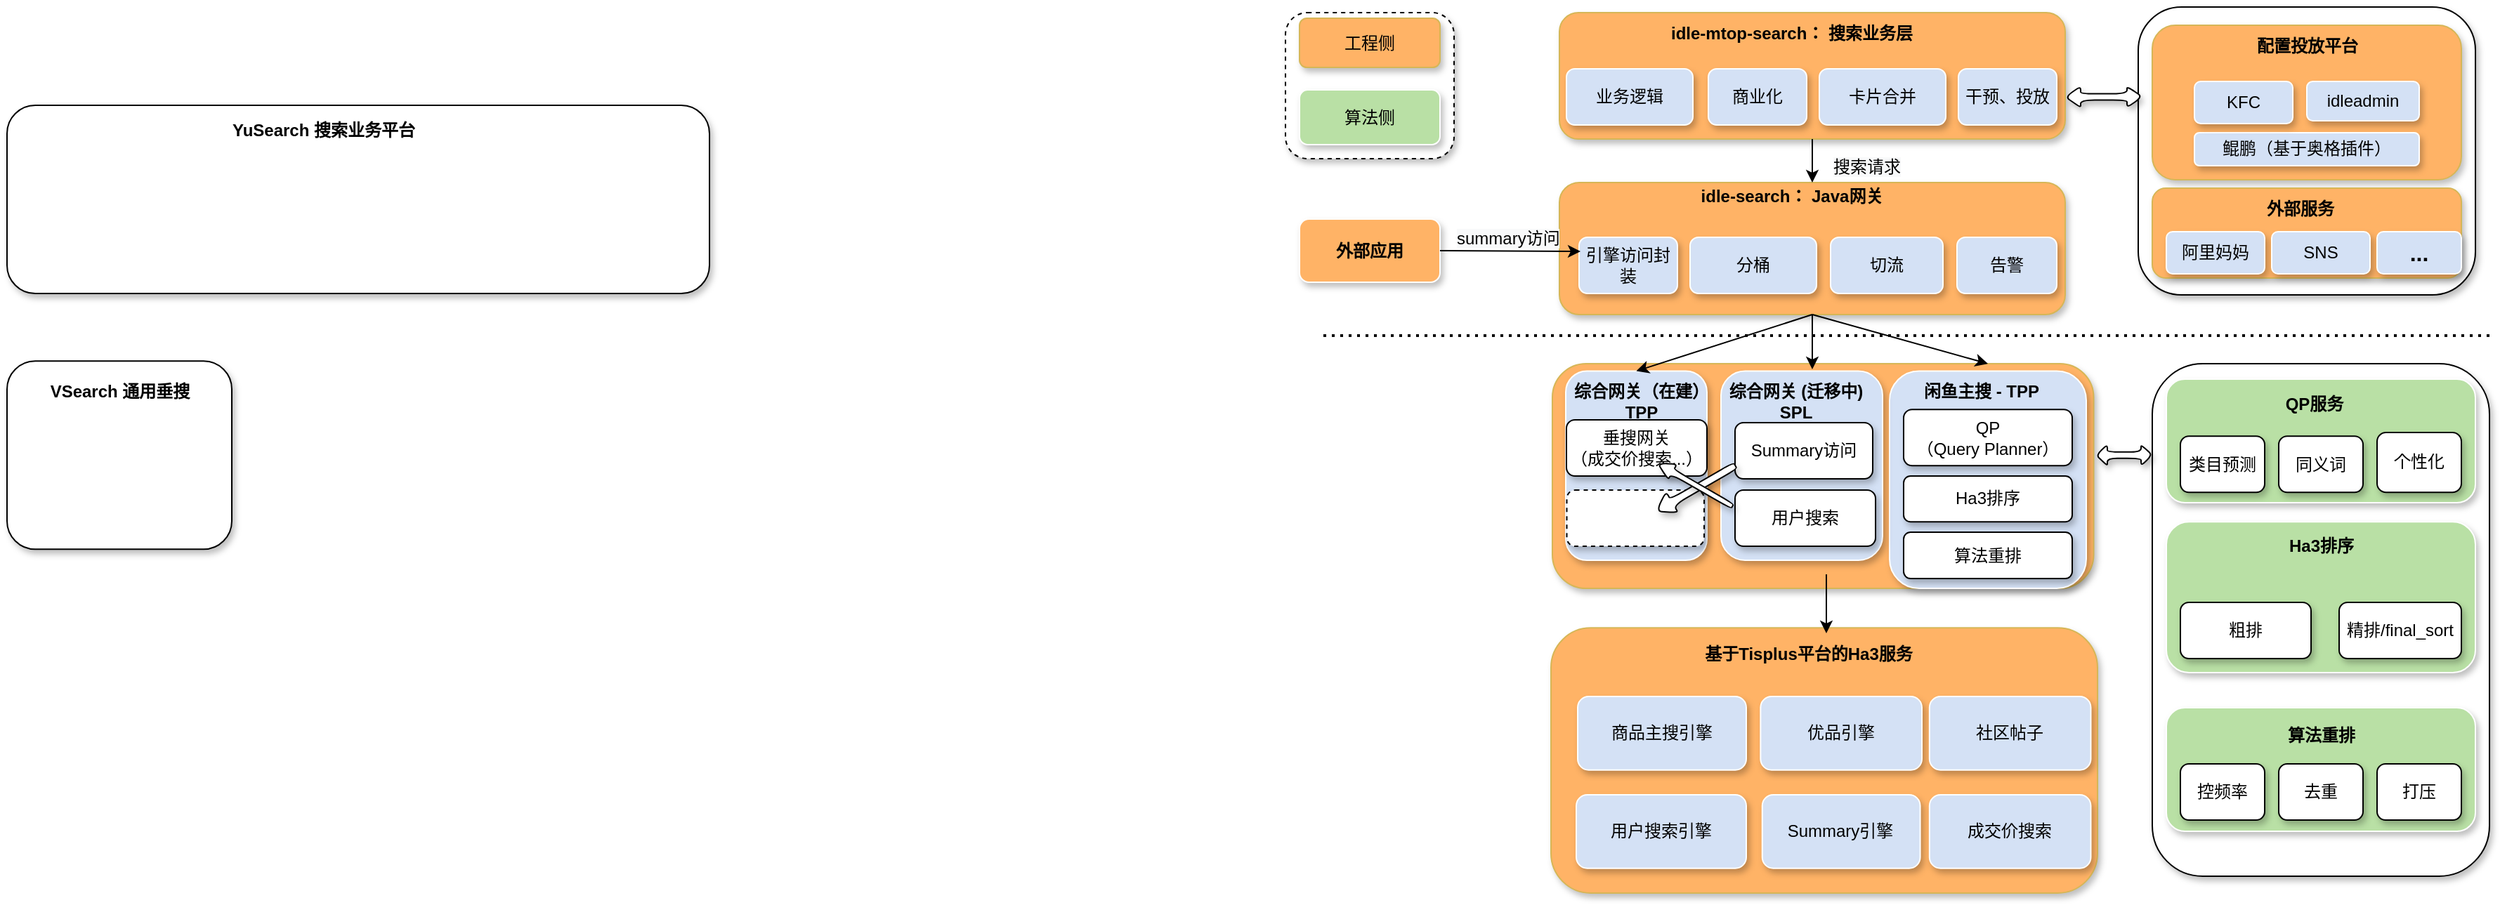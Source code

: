 <mxfile version="15.5.5" type="github">
  <diagram id="73XBl6DxMWSLZ-Mzj7Kj" name="Page-1">
    <mxGraphModel dx="3400" dy="996" grid="1" gridSize="10" guides="1" tooltips="1" connect="1" arrows="1" fold="1" page="1" pageScale="1" pageWidth="827" pageHeight="1169" math="0" shadow="0">
      <root>
        <mxCell id="0" />
        <mxCell id="1" parent="0" />
        <mxCell id="z_ON2gfmLrtd9v5Lrf8q-1" value="" style="endArrow=none;dashed=1;html=1;strokeColor=#000000;strokeWidth=2;dashPattern=1 2;" edge="1" parent="1">
          <mxGeometry width="50" height="50" relative="1" as="geometry">
            <mxPoint x="-73" y="800" as="sourcePoint" />
            <mxPoint x="757" y="800" as="targetPoint" />
          </mxGeometry>
        </mxCell>
        <mxCell id="z_ON2gfmLrtd9v5Lrf8q-2" value="" style="rounded=1;whiteSpace=wrap;html=1;shadow=1;" vertex="1" parent="1">
          <mxGeometry x="507" y="566" width="240" height="205" as="geometry" />
        </mxCell>
        <mxCell id="z_ON2gfmLrtd9v5Lrf8q-3" value="" style="rounded=1;whiteSpace=wrap;html=1;shadow=1;dashed=1;" vertex="1" parent="1">
          <mxGeometry x="-100" y="570" width="120" height="104" as="geometry" />
        </mxCell>
        <mxCell id="z_ON2gfmLrtd9v5Lrf8q-4" value="" style="rounded=1;whiteSpace=wrap;html=1;shadow=1;" vertex="1" parent="1">
          <mxGeometry x="517" y="820" width="240" height="365" as="geometry" />
        </mxCell>
        <mxCell id="z_ON2gfmLrtd9v5Lrf8q-5" value="" style="rounded=1;whiteSpace=wrap;html=1;fillColor=#FFB366;strokeColor=#d6b656;shadow=1;" vertex="1" parent="1">
          <mxGeometry x="90" y="820" width="385.25" height="160" as="geometry" />
        </mxCell>
        <mxCell id="z_ON2gfmLrtd9v5Lrf8q-6" value="" style="rounded=1;whiteSpace=wrap;html=1;fillColor=#FFB366;strokeColor=#d6b656;shadow=1;" vertex="1" parent="1">
          <mxGeometry x="95" y="570" width="360" height="90" as="geometry" />
        </mxCell>
        <mxCell id="z_ON2gfmLrtd9v5Lrf8q-7" value="&lt;b&gt;idle-mtop-search： 搜索业务层&lt;/b&gt;" style="text;html=1;resizable=0;autosize=1;align=center;verticalAlign=middle;points=[];fillColor=none;strokeColor=none;rounded=0;shadow=1;" vertex="1" parent="1">
          <mxGeometry x="165" y="575" width="190" height="20" as="geometry" />
        </mxCell>
        <mxCell id="z_ON2gfmLrtd9v5Lrf8q-8" value="" style="rounded=1;whiteSpace=wrap;html=1;fillColor=#FFB366;strokeColor=#d6b656;shadow=1;" vertex="1" parent="1">
          <mxGeometry x="95" y="691" width="360" height="94" as="geometry" />
        </mxCell>
        <mxCell id="z_ON2gfmLrtd9v5Lrf8q-9" value="&lt;b&gt;idle-search： Java网关&lt;/b&gt;" style="text;html=1;resizable=0;autosize=1;align=center;verticalAlign=middle;points=[];fillColor=none;strokeColor=none;rounded=0;shadow=1;" vertex="1" parent="1">
          <mxGeometry x="190" y="691" width="140" height="20" as="geometry" />
        </mxCell>
        <mxCell id="z_ON2gfmLrtd9v5Lrf8q-10" value="算法侧" style="rounded=1;whiteSpace=wrap;html=1;fillColor=#B9E0A5;strokeColor=#FFFFFF;shadow=1;" vertex="1" parent="1">
          <mxGeometry x="-90" y="625" width="100" height="39" as="geometry" />
        </mxCell>
        <mxCell id="z_ON2gfmLrtd9v5Lrf8q-11" value="工程侧" style="rounded=1;whiteSpace=wrap;html=1;fillColor=#FFB366;strokeColor=#d6b656;shadow=1;" vertex="1" parent="1">
          <mxGeometry x="-90" y="574" width="100" height="35" as="geometry" />
        </mxCell>
        <mxCell id="z_ON2gfmLrtd9v5Lrf8q-12" value="卡片合并" style="rounded=1;whiteSpace=wrap;html=1;fillColor=#D4E1F5;strokeColor=#FFFFFF;shadow=1;" vertex="1" parent="1">
          <mxGeometry x="280" y="610" width="90" height="40" as="geometry" />
        </mxCell>
        <mxCell id="z_ON2gfmLrtd9v5Lrf8q-13" value="业务逻辑" style="rounded=1;whiteSpace=wrap;html=1;fillColor=#D4E1F5;strokeColor=#FFFFFF;shadow=1;" vertex="1" parent="1">
          <mxGeometry x="100" y="610" width="90" height="40" as="geometry" />
        </mxCell>
        <mxCell id="z_ON2gfmLrtd9v5Lrf8q-14" value="干预、投放" style="rounded=1;whiteSpace=wrap;html=1;fillColor=#D4E1F5;strokeColor=#FFFFFF;shadow=1;" vertex="1" parent="1">
          <mxGeometry x="379" y="610" width="70" height="40" as="geometry" />
        </mxCell>
        <mxCell id="z_ON2gfmLrtd9v5Lrf8q-15" value="商业化" style="rounded=1;whiteSpace=wrap;html=1;fillColor=#D4E1F5;strokeColor=#FFFFFF;shadow=1;" vertex="1" parent="1">
          <mxGeometry x="201" y="610" width="70" height="40" as="geometry" />
        </mxCell>
        <mxCell id="z_ON2gfmLrtd9v5Lrf8q-16" value="" style="rounded=1;whiteSpace=wrap;html=1;fillColor=#FFB366;strokeColor=#d6b656;shadow=1;" vertex="1" parent="1">
          <mxGeometry x="517" y="579" width="220" height="110" as="geometry" />
        </mxCell>
        <mxCell id="z_ON2gfmLrtd9v5Lrf8q-17" value="鲲鹏（基于奥格插件）" style="rounded=1;whiteSpace=wrap;html=1;fillColor=#D4E1F5;strokeColor=#FFFFFF;shadow=1;" vertex="1" parent="1">
          <mxGeometry x="547" y="655.5" width="160" height="23.5" as="geometry" />
        </mxCell>
        <mxCell id="z_ON2gfmLrtd9v5Lrf8q-18" value="&lt;b&gt;配置投放平台&lt;/b&gt;" style="text;html=1;resizable=0;autosize=1;align=center;verticalAlign=middle;points=[];fillColor=none;strokeColor=none;rounded=0;shadow=1;" vertex="1" parent="1">
          <mxGeometry x="582" y="584" width="90" height="20" as="geometry" />
        </mxCell>
        <mxCell id="z_ON2gfmLrtd9v5Lrf8q-19" value="idleadmin" style="rounded=1;whiteSpace=wrap;html=1;fillColor=#D4E1F5;strokeColor=#FFFFFF;shadow=1;" vertex="1" parent="1">
          <mxGeometry x="627" y="619" width="80" height="28" as="geometry" />
        </mxCell>
        <mxCell id="z_ON2gfmLrtd9v5Lrf8q-20" value="引擎访问封装" style="rounded=1;whiteSpace=wrap;html=1;fillColor=#D4E1F5;strokeColor=#FFFFFF;shadow=1;" vertex="1" parent="1">
          <mxGeometry x="109" y="730" width="70" height="40" as="geometry" />
        </mxCell>
        <mxCell id="z_ON2gfmLrtd9v5Lrf8q-21" value="分桶" style="rounded=1;whiteSpace=wrap;html=1;fillColor=#D4E1F5;strokeColor=#FFFFFF;shadow=1;" vertex="1" parent="1">
          <mxGeometry x="188" y="730" width="90" height="40" as="geometry" />
        </mxCell>
        <mxCell id="z_ON2gfmLrtd9v5Lrf8q-22" value="切流" style="rounded=1;whiteSpace=wrap;html=1;fillColor=#D4E1F5;strokeColor=#FFFFFF;shadow=1;" vertex="1" parent="1">
          <mxGeometry x="288" y="730" width="80" height="40" as="geometry" />
        </mxCell>
        <mxCell id="z_ON2gfmLrtd9v5Lrf8q-23" value="告警" style="rounded=1;whiteSpace=wrap;html=1;fillColor=#D4E1F5;strokeColor=#FFFFFF;shadow=1;" vertex="1" parent="1">
          <mxGeometry x="378" y="730" width="71" height="40" as="geometry" />
        </mxCell>
        <mxCell id="z_ON2gfmLrtd9v5Lrf8q-24" value="&lt;b&gt;外部应用&lt;/b&gt;" style="rounded=1;whiteSpace=wrap;html=1;fillColor=#FFB366;strokeColor=#FFFFFF;shadow=1;" vertex="1" parent="1">
          <mxGeometry x="-90" y="717" width="100" height="45" as="geometry" />
        </mxCell>
        <mxCell id="z_ON2gfmLrtd9v5Lrf8q-25" value="" style="endArrow=classic;html=1;exitX=1;exitY=0.5;exitDx=0;exitDy=0;" edge="1" parent="1" source="z_ON2gfmLrtd9v5Lrf8q-24">
          <mxGeometry width="50" height="50" relative="1" as="geometry">
            <mxPoint x="380" y="581" as="sourcePoint" />
            <mxPoint x="110" y="740" as="targetPoint" />
          </mxGeometry>
        </mxCell>
        <mxCell id="z_ON2gfmLrtd9v5Lrf8q-26" value="&lt;span style=&quot;color: rgb(0 , 0 , 0) ; font-family: &amp;#34;helvetica&amp;#34; ; font-size: 12px ; font-style: normal ; font-weight: 400 ; letter-spacing: normal ; text-align: center ; text-indent: 0px ; text-transform: none ; word-spacing: 0px ; background-color: rgb(248 , 249 , 250) ; display: inline ; float: none&quot;&gt;summary访问&lt;/span&gt;" style="text;whiteSpace=wrap;html=1;" vertex="1" parent="1">
          <mxGeometry x="20" y="717" width="90" height="30" as="geometry" />
        </mxCell>
        <mxCell id="z_ON2gfmLrtd9v5Lrf8q-27" value="" style="endArrow=classic;html=1;exitX=0.5;exitY=1;exitDx=0;exitDy=0;entryX=0.5;entryY=0;entryDx=0;entryDy=0;" edge="1" parent="1" source="z_ON2gfmLrtd9v5Lrf8q-6" target="z_ON2gfmLrtd9v5Lrf8q-8">
          <mxGeometry width="50" height="50" relative="1" as="geometry">
            <mxPoint x="380" y="700" as="sourcePoint" />
            <mxPoint x="430" y="650" as="targetPoint" />
          </mxGeometry>
        </mxCell>
        <mxCell id="z_ON2gfmLrtd9v5Lrf8q-28" value="&lt;span style=&quot;color: rgb(0 , 0 , 0) ; font-family: &amp;#34;helvetica&amp;#34; ; font-size: 12px ; font-style: normal ; font-weight: 400 ; letter-spacing: normal ; text-align: center ; text-indent: 0px ; text-transform: none ; word-spacing: 0px ; background-color: rgb(248 , 249 , 250) ; display: inline ; float: none&quot;&gt;搜索请求&lt;/span&gt;" style="text;whiteSpace=wrap;html=1;" vertex="1" parent="1">
          <mxGeometry x="288" y="666" width="90" height="30" as="geometry" />
        </mxCell>
        <mxCell id="z_ON2gfmLrtd9v5Lrf8q-29" value="" style="rounded=1;whiteSpace=wrap;html=1;fillColor=#D4E1F5;strokeColor=#FFFFFF;shadow=1;" vertex="1" parent="1">
          <mxGeometry x="330" y="825.25" width="140" height="154.75" as="geometry" />
        </mxCell>
        <mxCell id="z_ON2gfmLrtd9v5Lrf8q-30" value="&lt;b&gt;闲鱼主搜 - TPP&lt;/b&gt;" style="text;html=1;resizable=0;autosize=1;align=center;verticalAlign=middle;points=[];fillColor=none;strokeColor=none;rounded=0;shadow=1;" vertex="1" parent="1">
          <mxGeometry x="345" y="830" width="100" height="20" as="geometry" />
        </mxCell>
        <mxCell id="z_ON2gfmLrtd9v5Lrf8q-31" value="" style="rounded=1;whiteSpace=wrap;html=1;fillColor=#D4E1F5;strokeColor=#FFFFFF;shadow=1;" vertex="1" parent="1">
          <mxGeometry x="210" y="825.25" width="115" height="134.75" as="geometry" />
        </mxCell>
        <mxCell id="z_ON2gfmLrtd9v5Lrf8q-32" value="&lt;b&gt;综合网关 (迁移中)&lt;br&gt;SPL&lt;br&gt;&lt;/b&gt;" style="text;html=1;resizable=0;autosize=1;align=center;verticalAlign=middle;points=[];fillColor=none;strokeColor=none;rounded=0;shadow=1;" vertex="1" parent="1">
          <mxGeometry x="208" y="832" width="110" height="30" as="geometry" />
        </mxCell>
        <mxCell id="z_ON2gfmLrtd9v5Lrf8q-33" value="" style="rounded=1;whiteSpace=wrap;html=1;fillColor=#D4E1F5;shadow=1;strokeColor=#FFFFFF;" vertex="1" parent="1">
          <mxGeometry x="99.5" y="825.25" width="100.5" height="134.75" as="geometry" />
        </mxCell>
        <mxCell id="z_ON2gfmLrtd9v5Lrf8q-34" value="QP&lt;br&gt;（Query Planner）" style="rounded=1;whiteSpace=wrap;html=1;fillColor=#FFFFFF;strokeColor=#000000;shadow=1;" vertex="1" parent="1">
          <mxGeometry x="340" y="852.63" width="120" height="40" as="geometry" />
        </mxCell>
        <mxCell id="z_ON2gfmLrtd9v5Lrf8q-35" value="算法重排" style="rounded=1;whiteSpace=wrap;html=1;fillColor=#FFFFFF;strokeColor=#000000;shadow=1;" vertex="1" parent="1">
          <mxGeometry x="340" y="940" width="120" height="33" as="geometry" />
        </mxCell>
        <mxCell id="z_ON2gfmLrtd9v5Lrf8q-36" value="&lt;b&gt;综合网关（在建）&lt;br&gt;TPP&lt;/b&gt;" style="text;html=1;resizable=0;autosize=1;align=center;verticalAlign=middle;points=[];fillColor=none;strokeColor=none;rounded=0;shadow=1;" vertex="1" parent="1">
          <mxGeometry x="98" y="832" width="110" height="30" as="geometry" />
        </mxCell>
        <mxCell id="z_ON2gfmLrtd9v5Lrf8q-37" value="垂搜网关&lt;br&gt;（成交价搜索...）" style="rounded=1;whiteSpace=wrap;html=1;fillColor=#FFFFFF;strokeColor=#000000;shadow=1;" vertex="1" parent="1">
          <mxGeometry x="100" y="860" width="100" height="40" as="geometry" />
        </mxCell>
        <mxCell id="z_ON2gfmLrtd9v5Lrf8q-38" value="" style="rounded=1;whiteSpace=wrap;html=1;fillColor=#FFFFFF;strokeColor=#000000;shadow=1;dashed=1;" vertex="1" parent="1">
          <mxGeometry x="100.25" y="910" width="97.75" height="40" as="geometry" />
        </mxCell>
        <mxCell id="z_ON2gfmLrtd9v5Lrf8q-39" value="Summary访问" style="rounded=1;whiteSpace=wrap;html=1;fillColor=#FFFFFF;strokeColor=#000000;shadow=1;" vertex="1" parent="1">
          <mxGeometry x="220" y="862" width="98" height="40" as="geometry" />
        </mxCell>
        <mxCell id="z_ON2gfmLrtd9v5Lrf8q-40" value="用户搜索" style="rounded=1;whiteSpace=wrap;html=1;fillColor=#FFFFFF;strokeColor=#000000;shadow=1;" vertex="1" parent="1">
          <mxGeometry x="220" y="910" width="100" height="40" as="geometry" />
        </mxCell>
        <mxCell id="z_ON2gfmLrtd9v5Lrf8q-41" value="" style="endArrow=classic;html=1;exitX=0.5;exitY=1;exitDx=0;exitDy=0;entryX=0.5;entryY=0;entryDx=0;entryDy=0;" edge="1" parent="1" source="z_ON2gfmLrtd9v5Lrf8q-8" target="z_ON2gfmLrtd9v5Lrf8q-33">
          <mxGeometry width="50" height="50" relative="1" as="geometry">
            <mxPoint x="285" y="794" as="sourcePoint" />
            <mxPoint x="295" y="710" as="targetPoint" />
          </mxGeometry>
        </mxCell>
        <mxCell id="z_ON2gfmLrtd9v5Lrf8q-42" value="" style="endArrow=classic;html=1;exitX=0.5;exitY=1;exitDx=0;exitDy=0;" edge="1" parent="1" source="z_ON2gfmLrtd9v5Lrf8q-8">
          <mxGeometry width="50" height="50" relative="1" as="geometry">
            <mxPoint x="280" y="790" as="sourcePoint" />
            <mxPoint x="275" y="824" as="targetPoint" />
          </mxGeometry>
        </mxCell>
        <mxCell id="z_ON2gfmLrtd9v5Lrf8q-43" value="" style="endArrow=classic;html=1;exitX=0.5;exitY=1;exitDx=0;exitDy=0;" edge="1" parent="1" source="z_ON2gfmLrtd9v5Lrf8q-8">
          <mxGeometry width="50" height="50" relative="1" as="geometry">
            <mxPoint x="280" y="794" as="sourcePoint" />
            <mxPoint x="400" y="820" as="targetPoint" />
          </mxGeometry>
        </mxCell>
        <mxCell id="z_ON2gfmLrtd9v5Lrf8q-44" value="" style="shape=singleArrow;direction=west;whiteSpace=wrap;html=1;rounded=1;shadow=1;strokeColor=#000000;fillColor=#FFFFFF;gradientColor=none;rotation=-30;arrowWidth=0.298;arrowSize=0.2;" vertex="1" parent="1">
          <mxGeometry x="159.54" y="900.3" width="65" height="17.13" as="geometry" />
        </mxCell>
        <mxCell id="z_ON2gfmLrtd9v5Lrf8q-45" value="" style="shape=singleArrow;direction=west;whiteSpace=wrap;html=1;rounded=1;shadow=1;strokeColor=#000000;fillColor=#FFFFFF;gradientColor=none;rotation=30;arrowWidth=0.298;arrowSize=0.2;" vertex="1" parent="1">
          <mxGeometry x="160.77" y="899.91" width="61.46" height="12.63" as="geometry" />
        </mxCell>
        <mxCell id="z_ON2gfmLrtd9v5Lrf8q-46" value="" style="rounded=1;whiteSpace=wrap;html=1;fillColor=#FFB366;strokeColor=#d6b656;shadow=1;" vertex="1" parent="1">
          <mxGeometry x="89" y="1008.18" width="389" height="188.82" as="geometry" />
        </mxCell>
        <mxCell id="z_ON2gfmLrtd9v5Lrf8q-47" value="商品主搜引擎" style="rounded=1;whiteSpace=wrap;html=1;fillColor=#D4E1F5;shadow=1;strokeColor=#FFFFFF;" vertex="1" parent="1">
          <mxGeometry x="108" y="1057" width="120" height="52.37" as="geometry" />
        </mxCell>
        <mxCell id="z_ON2gfmLrtd9v5Lrf8q-48" value="" style="shape=doubleArrow;whiteSpace=wrap;html=1;rounded=1;shadow=1;strokeColor=#000000;fillColor=#FFFFFF;gradientColor=none;" vertex="1" parent="1">
          <mxGeometry x="455" y="622.5" width="55" height="15" as="geometry" />
        </mxCell>
        <mxCell id="z_ON2gfmLrtd9v5Lrf8q-49" value="用户搜索引擎" style="rounded=1;whiteSpace=wrap;html=1;fillColor=#D4E1F5;shadow=1;strokeColor=#FFFFFF;" vertex="1" parent="1">
          <mxGeometry x="107" y="1127" width="121" height="52.37" as="geometry" />
        </mxCell>
        <mxCell id="z_ON2gfmLrtd9v5Lrf8q-50" value="优品引擎" style="rounded=1;whiteSpace=wrap;html=1;fillColor=#D4E1F5;shadow=1;strokeColor=#FFFFFF;" vertex="1" parent="1">
          <mxGeometry x="238.17" y="1057" width="114.83" height="52.37" as="geometry" />
        </mxCell>
        <mxCell id="z_ON2gfmLrtd9v5Lrf8q-51" value="Summary引擎" style="rounded=1;whiteSpace=wrap;html=1;fillColor=#D4E1F5;shadow=1;strokeColor=#FFFFFF;" vertex="1" parent="1">
          <mxGeometry x="239.38" y="1127" width="112.41" height="52.37" as="geometry" />
        </mxCell>
        <mxCell id="z_ON2gfmLrtd9v5Lrf8q-52" value="社区帖子" style="rounded=1;whiteSpace=wrap;html=1;fillColor=#D4E1F5;shadow=1;strokeColor=#FFFFFF;" vertex="1" parent="1">
          <mxGeometry x="358.42" y="1057" width="114.83" height="52.37" as="geometry" />
        </mxCell>
        <mxCell id="z_ON2gfmLrtd9v5Lrf8q-53" value="成交价搜索" style="rounded=1;whiteSpace=wrap;html=1;fillColor=#D4E1F5;shadow=1;strokeColor=#FFFFFF;" vertex="1" parent="1">
          <mxGeometry x="358.42" y="1127" width="114.83" height="52.37" as="geometry" />
        </mxCell>
        <mxCell id="z_ON2gfmLrtd9v5Lrf8q-54" value="&lt;b&gt;基于Tisplus平台的Ha3服务&lt;/b&gt;" style="text;html=1;resizable=0;autosize=1;align=center;verticalAlign=middle;points=[];fillColor=none;strokeColor=none;rounded=0;shadow=1;" vertex="1" parent="1">
          <mxGeometry x="191.79" y="1017" width="160" height="20" as="geometry" />
        </mxCell>
        <mxCell id="z_ON2gfmLrtd9v5Lrf8q-55" value="" style="endArrow=classic;html=1;" edge="1" parent="1">
          <mxGeometry width="50" height="50" relative="1" as="geometry">
            <mxPoint x="285" y="970" as="sourcePoint" />
            <mxPoint x="285" y="1012" as="targetPoint" />
          </mxGeometry>
        </mxCell>
        <mxCell id="z_ON2gfmLrtd9v5Lrf8q-56" value="" style="rounded=1;whiteSpace=wrap;html=1;fillColor=#B9E0A5;strokeColor=#FFFFFF;shadow=1;" vertex="1" parent="1">
          <mxGeometry x="527" y="831" width="220" height="88" as="geometry" />
        </mxCell>
        <mxCell id="z_ON2gfmLrtd9v5Lrf8q-57" value="&lt;b&gt;QP服务&lt;/b&gt;" style="text;html=1;resizable=0;autosize=1;align=center;verticalAlign=middle;points=[];fillColor=none;strokeColor=none;rounded=0;shadow=1;" vertex="1" parent="1">
          <mxGeometry x="602" y="839" width="60" height="20" as="geometry" />
        </mxCell>
        <mxCell id="z_ON2gfmLrtd9v5Lrf8q-58" value="类目预测" style="rounded=1;whiteSpace=wrap;html=1;fillColor=#FFFFFF;strokeColor=#000000;shadow=1;" vertex="1" parent="1">
          <mxGeometry x="537" y="871.63" width="60" height="40" as="geometry" />
        </mxCell>
        <mxCell id="z_ON2gfmLrtd9v5Lrf8q-59" value="同义词" style="rounded=1;whiteSpace=wrap;html=1;fillColor=#FFFFFF;strokeColor=#000000;shadow=1;" vertex="1" parent="1">
          <mxGeometry x="607" y="871.63" width="60" height="40" as="geometry" />
        </mxCell>
        <mxCell id="z_ON2gfmLrtd9v5Lrf8q-60" value="个性化" style="rounded=1;whiteSpace=wrap;html=1;fillColor=#FFFFFF;strokeColor=#000000;shadow=1;" vertex="1" parent="1">
          <mxGeometry x="677" y="869" width="60" height="42.63" as="geometry" />
        </mxCell>
        <mxCell id="z_ON2gfmLrtd9v5Lrf8q-61" value="" style="rounded=1;whiteSpace=wrap;html=1;fillColor=#B9E0A5;strokeColor=#FFFFFF;shadow=1;" vertex="1" parent="1">
          <mxGeometry x="527" y="1065" width="220" height="88" as="geometry" />
        </mxCell>
        <mxCell id="z_ON2gfmLrtd9v5Lrf8q-62" value="&lt;b&gt;算法重排&lt;/b&gt;" style="text;html=1;resizable=0;autosize=1;align=center;verticalAlign=middle;points=[];fillColor=none;strokeColor=none;rounded=0;shadow=1;" vertex="1" parent="1">
          <mxGeometry x="607" y="1075" width="60" height="20" as="geometry" />
        </mxCell>
        <mxCell id="z_ON2gfmLrtd9v5Lrf8q-63" value="控频率" style="rounded=1;whiteSpace=wrap;html=1;fillColor=#FFFFFF;strokeColor=#000000;shadow=1;" vertex="1" parent="1">
          <mxGeometry x="537" y="1105" width="60" height="40" as="geometry" />
        </mxCell>
        <mxCell id="z_ON2gfmLrtd9v5Lrf8q-64" value="去重" style="rounded=1;whiteSpace=wrap;html=1;fillColor=#FFFFFF;strokeColor=#000000;shadow=1;" vertex="1" parent="1">
          <mxGeometry x="607" y="1105" width="60" height="40" as="geometry" />
        </mxCell>
        <mxCell id="z_ON2gfmLrtd9v5Lrf8q-65" value="打压" style="rounded=1;whiteSpace=wrap;html=1;fillColor=#FFFFFF;strokeColor=#000000;shadow=1;" vertex="1" parent="1">
          <mxGeometry x="677" y="1105" width="60" height="40" as="geometry" />
        </mxCell>
        <mxCell id="z_ON2gfmLrtd9v5Lrf8q-66" value="" style="shape=doubleArrow;whiteSpace=wrap;html=1;rounded=1;shadow=1;strokeColor=#000000;fillColor=#FFFFFF;gradientColor=none;" vertex="1" parent="1">
          <mxGeometry x="477" y="877.63" width="40" height="15" as="geometry" />
        </mxCell>
        <mxCell id="z_ON2gfmLrtd9v5Lrf8q-67" value="KFC" style="rounded=1;whiteSpace=wrap;html=1;fillColor=#D4E1F5;strokeColor=#FFFFFF;shadow=1;" vertex="1" parent="1">
          <mxGeometry x="547" y="619" width="70" height="30" as="geometry" />
        </mxCell>
        <mxCell id="z_ON2gfmLrtd9v5Lrf8q-68" value="" style="rounded=1;whiteSpace=wrap;html=1;fillColor=#FFB366;strokeColor=#d6b656;shadow=1;" vertex="1" parent="1">
          <mxGeometry x="517" y="695" width="220" height="64" as="geometry" />
        </mxCell>
        <mxCell id="z_ON2gfmLrtd9v5Lrf8q-69" value="&lt;b&gt;外部服务&lt;/b&gt;" style="text;html=1;resizable=0;autosize=1;align=center;verticalAlign=middle;points=[];fillColor=none;strokeColor=none;rounded=0;shadow=1;" vertex="1" parent="1">
          <mxGeometry x="592" y="700" width="60" height="20" as="geometry" />
        </mxCell>
        <mxCell id="z_ON2gfmLrtd9v5Lrf8q-70" value="阿里妈妈" style="rounded=1;whiteSpace=wrap;html=1;fillColor=#D4E1F5;strokeColor=#FFFFFF;shadow=1;" vertex="1" parent="1">
          <mxGeometry x="527" y="726" width="70" height="30" as="geometry" />
        </mxCell>
        <mxCell id="z_ON2gfmLrtd9v5Lrf8q-71" value="SNS" style="rounded=1;whiteSpace=wrap;html=1;fillColor=#D4E1F5;strokeColor=#FFFFFF;shadow=1;" vertex="1" parent="1">
          <mxGeometry x="602" y="726" width="70" height="30" as="geometry" />
        </mxCell>
        <mxCell id="z_ON2gfmLrtd9v5Lrf8q-72" value="&lt;font style=&quot;font-size: 16px&quot;&gt;&lt;b&gt;...&lt;/b&gt;&lt;/font&gt;" style="rounded=1;whiteSpace=wrap;html=1;fillColor=#D4E1F5;strokeColor=#FFFFFF;shadow=1;" vertex="1" parent="1">
          <mxGeometry x="677" y="726" width="60" height="30" as="geometry" />
        </mxCell>
        <mxCell id="z_ON2gfmLrtd9v5Lrf8q-73" value="Ha3排序" style="rounded=1;whiteSpace=wrap;html=1;fillColor=#FFFFFF;strokeColor=#000000;shadow=1;" vertex="1" parent="1">
          <mxGeometry x="340" y="900" width="120" height="32.63" as="geometry" />
        </mxCell>
        <mxCell id="z_ON2gfmLrtd9v5Lrf8q-74" value="" style="rounded=1;whiteSpace=wrap;html=1;fillColor=#B9E0A5;strokeColor=#FFFFFF;shadow=1;" vertex="1" parent="1">
          <mxGeometry x="527" y="932.63" width="220" height="107.37" as="geometry" />
        </mxCell>
        <mxCell id="z_ON2gfmLrtd9v5Lrf8q-75" value="&lt;b&gt;Ha3排序&lt;/b&gt;" style="text;html=1;resizable=0;autosize=1;align=center;verticalAlign=middle;points=[];fillColor=none;strokeColor=none;rounded=0;shadow=1;" vertex="1" parent="1">
          <mxGeometry x="607" y="940" width="60" height="20" as="geometry" />
        </mxCell>
        <mxCell id="z_ON2gfmLrtd9v5Lrf8q-76" value="粗排" style="rounded=1;whiteSpace=wrap;html=1;fillColor=#FFFFFF;strokeColor=#000000;shadow=1;" vertex="1" parent="1">
          <mxGeometry x="537" y="990" width="93" height="40" as="geometry" />
        </mxCell>
        <mxCell id="z_ON2gfmLrtd9v5Lrf8q-77" value="精排/final_sort" style="rounded=1;whiteSpace=wrap;html=1;fillColor=#FFFFFF;strokeColor=#000000;shadow=1;" vertex="1" parent="1">
          <mxGeometry x="650" y="990" width="87" height="40" as="geometry" />
        </mxCell>
        <mxCell id="z_ON2gfmLrtd9v5Lrf8q-78" value="" style="rounded=1;whiteSpace=wrap;html=1;shadow=1;" vertex="1" parent="1">
          <mxGeometry x="-1010" y="636" width="500" height="134" as="geometry" />
        </mxCell>
        <mxCell id="z_ON2gfmLrtd9v5Lrf8q-79" value="&lt;b&gt;YuSearch 搜索业务平台&lt;/b&gt;" style="text;html=1;resizable=0;autosize=1;align=center;verticalAlign=middle;points=[];fillColor=none;strokeColor=none;rounded=0;shadow=1;" vertex="1" parent="1">
          <mxGeometry x="-860" y="644" width="150" height="20" as="geometry" />
        </mxCell>
        <mxCell id="z_ON2gfmLrtd9v5Lrf8q-82" value="" style="rounded=1;whiteSpace=wrap;html=1;shadow=1;" vertex="1" parent="1">
          <mxGeometry x="-1010" y="818.13" width="160" height="134" as="geometry" />
        </mxCell>
        <mxCell id="z_ON2gfmLrtd9v5Lrf8q-83" value="&lt;b&gt;VSearch 通用垂搜&lt;/b&gt;" style="text;html=1;resizable=0;autosize=1;align=center;verticalAlign=middle;points=[];fillColor=none;strokeColor=none;rounded=0;shadow=1;" vertex="1" parent="1">
          <mxGeometry x="-990" y="830" width="120" height="20" as="geometry" />
        </mxCell>
      </root>
    </mxGraphModel>
  </diagram>
</mxfile>
